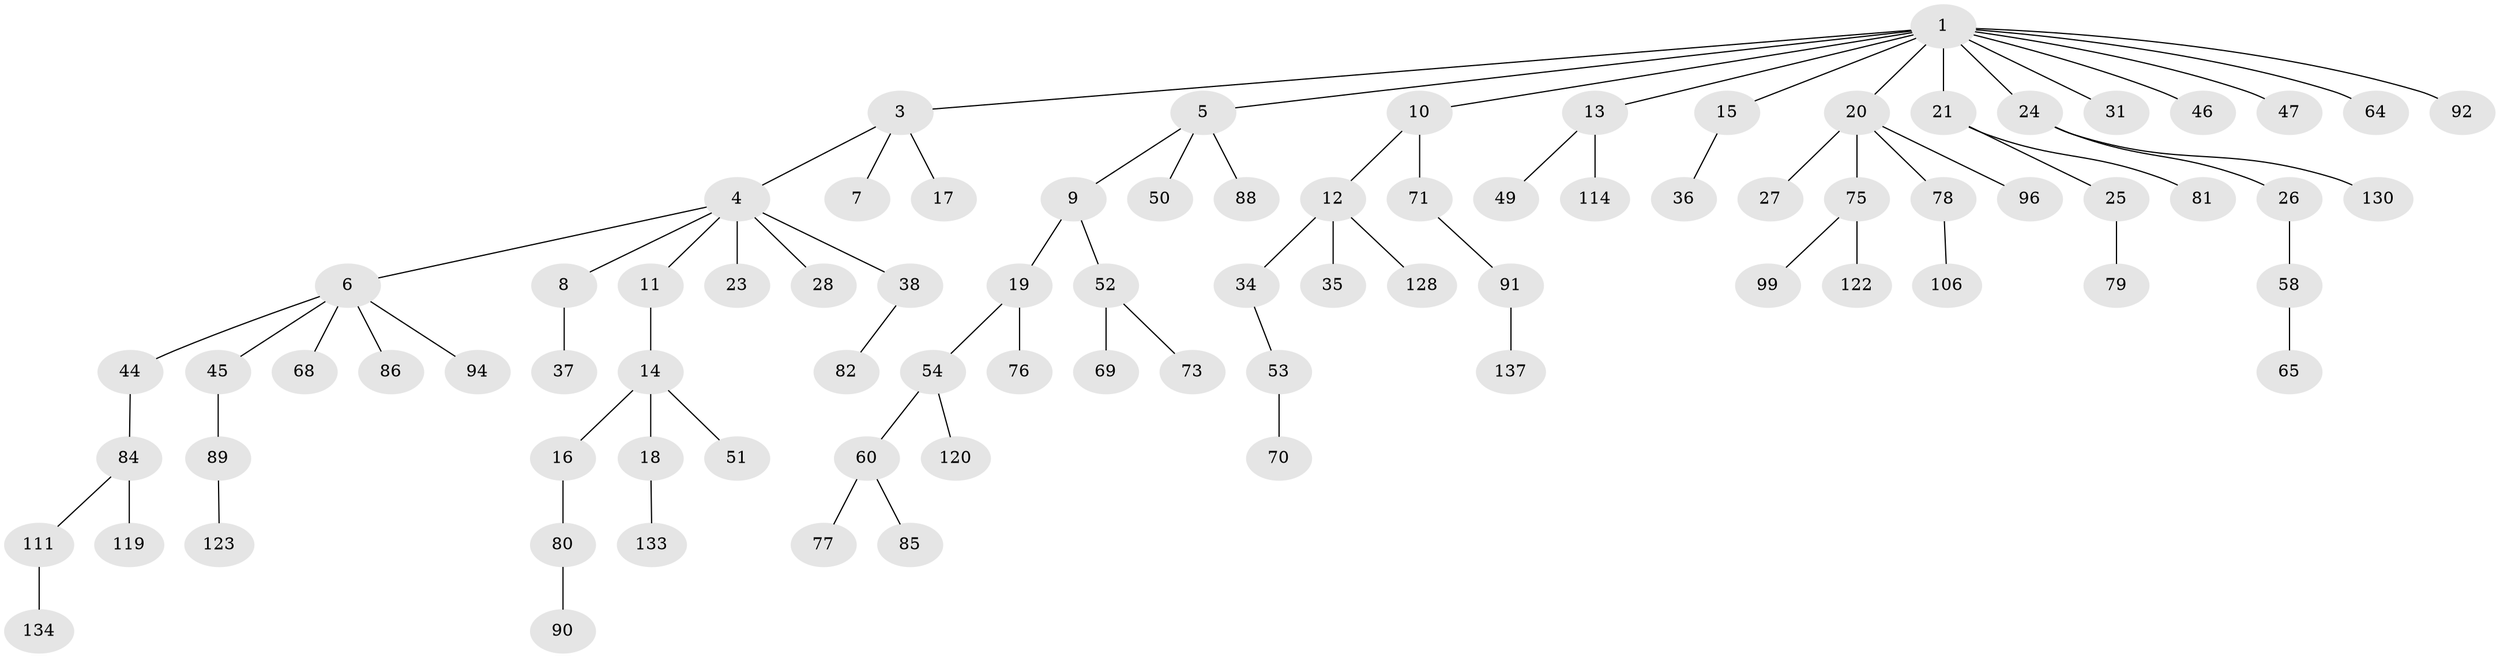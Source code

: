 // original degree distribution, {5: 0.014598540145985401, 10: 0.0072992700729927005, 4: 0.06569343065693431, 7: 0.0072992700729927005, 3: 0.145985401459854, 1: 0.4306569343065693, 2: 0.3284671532846715}
// Generated by graph-tools (version 1.1) at 2025/19/03/04/25 18:19:25]
// undirected, 82 vertices, 81 edges
graph export_dot {
graph [start="1"]
  node [color=gray90,style=filled];
  1 [super="+2"];
  3;
  4;
  5;
  6 [super="+95+33"];
  7;
  8 [super="+22+105"];
  9;
  10;
  11;
  12;
  13;
  14;
  15;
  16 [super="+39"];
  17;
  18;
  19 [super="+67+48"];
  20;
  21;
  23 [super="+83"];
  24;
  25 [super="+56+57"];
  26 [super="+29"];
  27 [super="+132"];
  28 [super="+97+129+131"];
  31 [super="+55+72"];
  34 [super="+66"];
  35;
  36;
  37 [super="+43"];
  38 [super="+41"];
  44;
  45 [super="+62"];
  46;
  47 [super="+112"];
  49;
  50;
  51 [super="+100"];
  52;
  53;
  54;
  58 [super="+103"];
  60 [super="+63"];
  64 [super="+109+101"];
  65 [super="+98"];
  68;
  69 [super="+102"];
  70 [super="+87"];
  71;
  73 [super="+93"];
  75;
  76;
  77;
  78;
  79 [super="+113"];
  80;
  81;
  82;
  84;
  85 [super="+116"];
  86;
  88 [super="+107"];
  89;
  90;
  91;
  92;
  94;
  96 [super="+117"];
  99;
  106 [super="+125"];
  111 [super="+126"];
  114;
  119;
  120 [super="+121"];
  122;
  123;
  128;
  130;
  133;
  134;
  137;
  1 -- 31;
  1 -- 47;
  1 -- 64;
  1 -- 92;
  1 -- 3;
  1 -- 5;
  1 -- 10;
  1 -- 13;
  1 -- 46;
  1 -- 15;
  1 -- 20;
  1 -- 21;
  1 -- 24;
  3 -- 4;
  3 -- 7;
  3 -- 17;
  4 -- 6;
  4 -- 8;
  4 -- 11;
  4 -- 23;
  4 -- 28;
  4 -- 38;
  5 -- 9;
  5 -- 50;
  5 -- 88;
  6 -- 68;
  6 -- 86;
  6 -- 44;
  6 -- 45;
  6 -- 94;
  8 -- 37;
  9 -- 19;
  9 -- 52;
  10 -- 12;
  10 -- 71;
  11 -- 14;
  12 -- 34;
  12 -- 35;
  12 -- 128;
  13 -- 49;
  13 -- 114;
  14 -- 16;
  14 -- 18;
  14 -- 51;
  15 -- 36;
  16 -- 80;
  18 -- 133;
  19 -- 76;
  19 -- 54;
  20 -- 27;
  20 -- 75;
  20 -- 78;
  20 -- 96;
  21 -- 25;
  21 -- 81;
  24 -- 26;
  24 -- 130;
  25 -- 79;
  26 -- 58;
  34 -- 53;
  38 -- 82;
  44 -- 84;
  45 -- 89;
  52 -- 69;
  52 -- 73;
  53 -- 70;
  54 -- 60;
  54 -- 120;
  58 -- 65;
  60 -- 77;
  60 -- 85;
  71 -- 91;
  75 -- 99;
  75 -- 122;
  78 -- 106;
  80 -- 90;
  84 -- 111;
  84 -- 119;
  89 -- 123;
  91 -- 137;
  111 -- 134;
}
